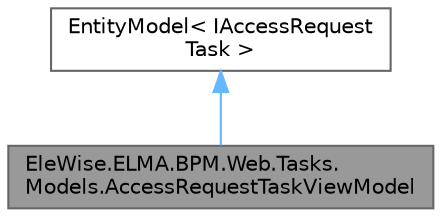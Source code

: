 digraph "EleWise.ELMA.BPM.Web.Tasks.Models.AccessRequestTaskViewModel"
{
 // LATEX_PDF_SIZE
  bgcolor="transparent";
  edge [fontname=Helvetica,fontsize=10,labelfontname=Helvetica,labelfontsize=10];
  node [fontname=Helvetica,fontsize=10,shape=box,height=0.2,width=0.4];
  Node1 [id="Node000001",label="EleWise.ELMA.BPM.Web.Tasks.\lModels.AccessRequestTaskViewModel",height=0.2,width=0.4,color="gray40", fillcolor="grey60", style="filled", fontcolor="black",tooltip="Модель представления для отображения задачи выдачи прав"];
  Node2 -> Node1 [id="edge1_Node000001_Node000002",dir="back",color="steelblue1",style="solid",tooltip=" "];
  Node2 [id="Node000002",label="EntityModel\< IAccessRequest\lTask \>",height=0.2,width=0.4,color="gray40", fillcolor="white", style="filled",tooltip=" "];
}
